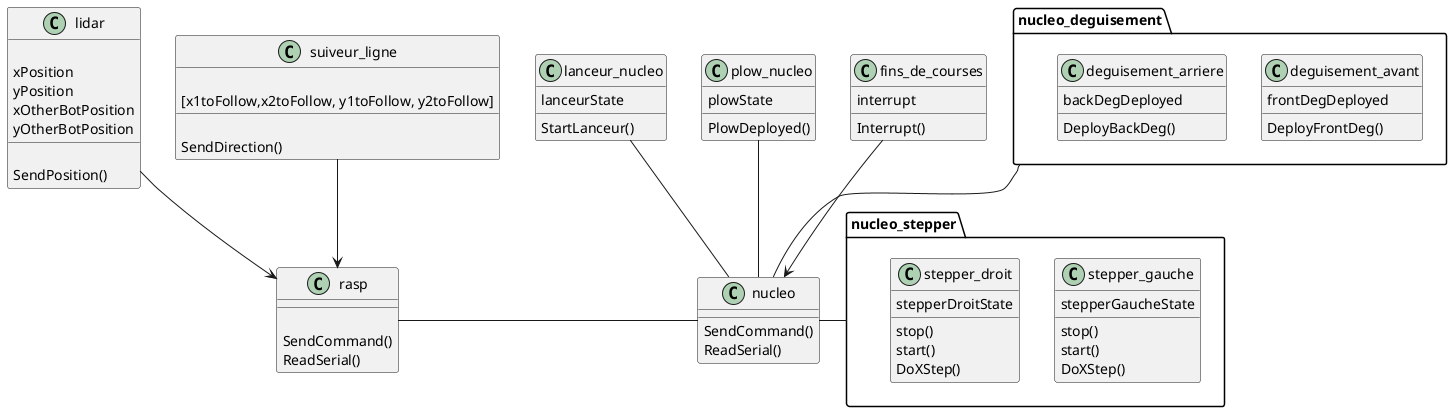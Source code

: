 @startuml classdiag

class nucleo {
{field} 
{method} SendCommand()
ReadSerial()
}

class rasp{
{method} 
SendCommand()
ReadSerial()

}

class lidar{
{field}
xPosition
yPosition
xOtherBotPosition
yOtherBotPosition
{method}
SendPosition()
}

class lanceur_nucleo{
{field} lanceurState
{method} StartLanceur()
}

class plow_nucleo{
{field} plowState
{method} PlowDeployed()
}

class fins_de_courses{
{field} interrupt
{method} Interrupt()
}

class suiveur_ligne{
{field}
[x1toFollow,x2toFollow, y1toFollow, y2toFollow]
{method}
SendDirection()
}

package nucleo_deguisement{

class deguisement_avant{
{field} frontDegDeployed
{method} DeployFrontDeg()
}

class deguisement_arriere{
{field} backDegDeployed
{method} DeployBackDeg()
}

}

package nucleo_stepper{
class stepper_gauche{
{field} stepperGaucheState
{method} stop()
start()
DoXStep()
}
class stepper_droit{
{field} stepperDroitState
{method} stop()
start()
DoXStep()
}
}

lanceur_nucleo -- nucleo
plow_nucleo -- nucleo
fins_de_courses --> nucleo
suiveur_ligne --> rasp
lidar --> rasp
rasp - nucleo
nucleo - nucleo_stepper
nucleo_deguisement -- nucleo
